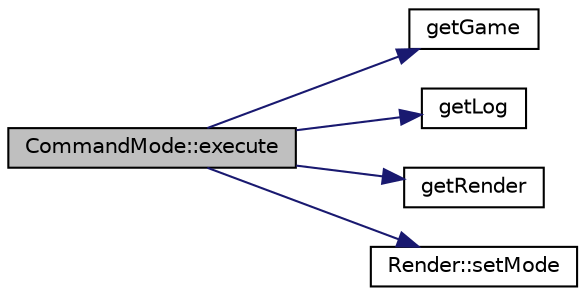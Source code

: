 digraph "CommandMode::execute"
{
 // INTERACTIVE_SVG=YES
  edge [fontname="Helvetica",fontsize="10",labelfontname="Helvetica",labelfontsize="10"];
  node [fontname="Helvetica",fontsize="10",shape=record];
  rankdir="LR";
  Node1 [label="CommandMode::execute",height=0.2,width=0.4,color="black", fillcolor="grey75", style="filled" fontcolor="black"];
  Node1 -> Node2 [color="midnightblue",fontsize="10",style="solid",fontname="Helvetica"];
  Node2 [label="getGame",height=0.2,width=0.4,color="black", fillcolor="white", style="filled",URL="$_game_8h.html#a37da78d5bcf85296a978f23c73c49320"];
  Node1 -> Node3 [color="midnightblue",fontsize="10",style="solid",fontname="Helvetica"];
  Node3 [label="getLog",height=0.2,width=0.4,color="black", fillcolor="white", style="filled",URL="$_log_8h.html#aa2f604b13755d77658307017af86624a"];
  Node1 -> Node4 [color="midnightblue",fontsize="10",style="solid",fontname="Helvetica"];
  Node4 [label="getRender",height=0.2,width=0.4,color="black", fillcolor="white", style="filled",URL="$_render_8h.html#a812cfcbdabb65847ea87dfed9fafc69d"];
  Node1 -> Node5 [color="midnightblue",fontsize="10",style="solid",fontname="Helvetica"];
  Node5 [label="Render::setMode",height=0.2,width=0.4,color="black", fillcolor="white", style="filled",URL="$class_render.html#aa18327e9b23384b3ccb939a143a4b5c2"];
}
